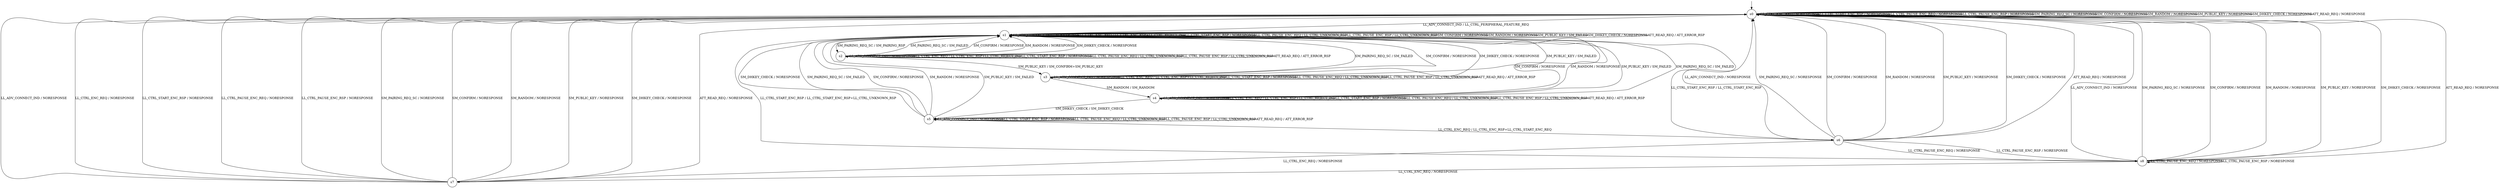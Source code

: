 digraph g {

	s0 [shape="circle" label="s0"];
	s1 [shape="circle" label="s1"];
	s2 [shape="circle" label="s2"];
	s3 [shape="circle" label="s3"];
	s4 [shape="circle" label="s4"];
	s5 [shape="circle" label="s5"];
	s6 [shape="circle" label="s6"];
	s7 [shape="circle" label="s7"];
	s8 [shape="circle" label="s8"];
	s0 -> s1 [label="LL_ADV_CONNECT_IND / LL_CTRL_PERIPHERAL_FEATURE_REQ"];
	s0 -> s0 [label="LL_CTRL_ENC_REQ / NORESPONSE"];
	s0 -> s0 [label="LL_CTRL_START_ENC_RSP / NORESPONSE"];
	s0 -> s0 [label="LL_CTRL_PAUSE_ENC_REQ / NORESPONSE"];
	s0 -> s0 [label="LL_CTRL_PAUSE_ENC_RSP / NORESPONSE"];
	s0 -> s0 [label="SM_PAIRING_REQ_SC / NORESPONSE"];
	s0 -> s0 [label="SM_CONFIRM / NORESPONSE"];
	s0 -> s0 [label="SM_RANDOM / NORESPONSE"];
	s0 -> s0 [label="SM_PUBLIC_KEY / NORESPONSE"];
	s0 -> s0 [label="SM_DHKEY_CHECK / NORESPONSE"];
	s0 -> s0 [label="ATT_READ_REQ / NORESPONSE"];
	s1 -> s1 [label="LL_ADV_CONNECT_IND / NORESPONSE"];
	s1 -> s1 [label="LL_CTRL_ENC_REQ / LL_CTRL_ENC_RSP+LL_CTRL_REJECT_IND"];
	s1 -> s1 [label="LL_CTRL_START_ENC_RSP / NORESPONSE"];
	s1 -> s1 [label="LL_CTRL_PAUSE_ENC_REQ / LL_CTRL_UNKNOWN_RSP"];
	s1 -> s1 [label="LL_CTRL_PAUSE_ENC_RSP / LL_CTRL_UNKNOWN_RSP"];
	s1 -> s2 [label="SM_PAIRING_REQ_SC / SM_PAIRING_RSP"];
	s1 -> s1 [label="SM_CONFIRM / NORESPONSE"];
	s1 -> s1 [label="SM_RANDOM / NORESPONSE"];
	s1 -> s1 [label="SM_PUBLIC_KEY / SM_FAILED"];
	s1 -> s1 [label="SM_DHKEY_CHECK / NORESPONSE"];
	s1 -> s1 [label="ATT_READ_REQ / ATT_ERROR_RSP"];
	s2 -> s2 [label="LL_ADV_CONNECT_IND / NORESPONSE"];
	s2 -> s2 [label="LL_CTRL_ENC_REQ / LL_CTRL_ENC_RSP+LL_CTRL_REJECT_IND"];
	s2 -> s2 [label="LL_CTRL_START_ENC_RSP / NORESPONSE"];
	s2 -> s2 [label="LL_CTRL_PAUSE_ENC_REQ / LL_CTRL_UNKNOWN_RSP"];
	s2 -> s2 [label="LL_CTRL_PAUSE_ENC_RSP / LL_CTRL_UNKNOWN_RSP"];
	s2 -> s1 [label="SM_PAIRING_REQ_SC / SM_FAILED"];
	s2 -> s1 [label="SM_CONFIRM / NORESPONSE"];
	s2 -> s1 [label="SM_RANDOM / NORESPONSE"];
	s2 -> s3 [label="SM_PUBLIC_KEY / SM_CONFIRM+SM_PUBLIC_KEY"];
	s2 -> s1 [label="SM_DHKEY_CHECK / NORESPONSE"];
	s2 -> s2 [label="ATT_READ_REQ / ATT_ERROR_RSP"];
	s3 -> s3 [label="LL_ADV_CONNECT_IND / NORESPONSE"];
	s3 -> s3 [label="LL_CTRL_ENC_REQ / LL_CTRL_ENC_RSP+LL_CTRL_REJECT_IND"];
	s3 -> s3 [label="LL_CTRL_START_ENC_RSP / NORESPONSE"];
	s3 -> s3 [label="LL_CTRL_PAUSE_ENC_REQ / LL_CTRL_UNKNOWN_RSP"];
	s3 -> s3 [label="LL_CTRL_PAUSE_ENC_RSP / LL_CTRL_UNKNOWN_RSP"];
	s3 -> s1 [label="SM_PAIRING_REQ_SC / SM_FAILED"];
	s3 -> s1 [label="SM_CONFIRM / NORESPONSE"];
	s3 -> s4 [label="SM_RANDOM / SM_RANDOM"];
	s3 -> s1 [label="SM_PUBLIC_KEY / SM_FAILED"];
	s3 -> s1 [label="SM_DHKEY_CHECK / NORESPONSE"];
	s3 -> s3 [label="ATT_READ_REQ / ATT_ERROR_RSP"];
	s4 -> s4 [label="LL_ADV_CONNECT_IND / NORESPONSE"];
	s4 -> s4 [label="LL_CTRL_ENC_REQ / LL_CTRL_ENC_RSP+LL_CTRL_REJECT_IND"];
	s4 -> s4 [label="LL_CTRL_START_ENC_RSP / NORESPONSE"];
	s4 -> s4 [label="LL_CTRL_PAUSE_ENC_REQ / LL_CTRL_UNKNOWN_RSP"];
	s4 -> s4 [label="LL_CTRL_PAUSE_ENC_RSP / LL_CTRL_UNKNOWN_RSP"];
	s4 -> s1 [label="SM_PAIRING_REQ_SC / SM_FAILED"];
	s4 -> s1 [label="SM_CONFIRM / NORESPONSE"];
	s4 -> s1 [label="SM_RANDOM / NORESPONSE"];
	s4 -> s1 [label="SM_PUBLIC_KEY / SM_FAILED"];
	s4 -> s5 [label="SM_DHKEY_CHECK / SM_DHKEY_CHECK"];
	s4 -> s4 [label="ATT_READ_REQ / ATT_ERROR_RSP"];
	s5 -> s5 [label="LL_ADV_CONNECT_IND / NORESPONSE"];
	s5 -> s6 [label="LL_CTRL_ENC_REQ / LL_CTRL_ENC_RSP+LL_CTRL_START_ENC_REQ"];
	s5 -> s5 [label="LL_CTRL_START_ENC_RSP / NORESPONSE"];
	s5 -> s5 [label="LL_CTRL_PAUSE_ENC_REQ / LL_CTRL_UNKNOWN_RSP"];
	s5 -> s5 [label="LL_CTRL_PAUSE_ENC_RSP / LL_CTRL_UNKNOWN_RSP"];
	s5 -> s1 [label="SM_PAIRING_REQ_SC / SM_FAILED"];
	s5 -> s1 [label="SM_CONFIRM / NORESPONSE"];
	s5 -> s1 [label="SM_RANDOM / NORESPONSE"];
	s5 -> s1 [label="SM_PUBLIC_KEY / SM_FAILED"];
	s5 -> s1 [label="SM_DHKEY_CHECK / NORESPONSE"];
	s5 -> s5 [label="ATT_READ_REQ / ATT_ERROR_RSP"];
	s6 -> s0 [label="LL_ADV_CONNECT_IND / NORESPONSE"];
	s6 -> s7 [label="LL_CTRL_ENC_REQ / NORESPONSE"];
	s6 -> s1 [label="LL_CTRL_START_ENC_RSP / LL_CTRL_START_ENC_RSP"];
	s6 -> s8 [label="LL_CTRL_PAUSE_ENC_REQ / NORESPONSE"];
	s6 -> s8 [label="LL_CTRL_PAUSE_ENC_RSP / NORESPONSE"];
	s6 -> s0 [label="SM_PAIRING_REQ_SC / NORESPONSE"];
	s6 -> s0 [label="SM_CONFIRM / NORESPONSE"];
	s6 -> s0 [label="SM_RANDOM / NORESPONSE"];
	s6 -> s0 [label="SM_PUBLIC_KEY / NORESPONSE"];
	s6 -> s0 [label="SM_DHKEY_CHECK / NORESPONSE"];
	s6 -> s0 [label="ATT_READ_REQ / NORESPONSE"];
	s7 -> s0 [label="LL_ADV_CONNECT_IND / NORESPONSE"];
	s7 -> s0 [label="LL_CTRL_ENC_REQ / NORESPONSE"];
	s7 -> s0 [label="LL_CTRL_START_ENC_RSP / NORESPONSE"];
	s7 -> s0 [label="LL_CTRL_PAUSE_ENC_REQ / NORESPONSE"];
	s7 -> s0 [label="LL_CTRL_PAUSE_ENC_RSP / NORESPONSE"];
	s7 -> s0 [label="SM_PAIRING_REQ_SC / NORESPONSE"];
	s7 -> s0 [label="SM_CONFIRM / NORESPONSE"];
	s7 -> s0 [label="SM_RANDOM / NORESPONSE"];
	s7 -> s0 [label="SM_PUBLIC_KEY / NORESPONSE"];
	s7 -> s0 [label="SM_DHKEY_CHECK / NORESPONSE"];
	s7 -> s0 [label="ATT_READ_REQ / NORESPONSE"];
	s8 -> s0 [label="LL_ADV_CONNECT_IND / NORESPONSE"];
	s8 -> s7 [label="LL_CTRL_ENC_REQ / NORESPONSE"];
	s8 -> s1 [label="LL_CTRL_START_ENC_RSP / LL_CTRL_START_ENC_RSP+LL_CTRL_UNKNOWN_RSP"];
	s8 -> s8 [label="LL_CTRL_PAUSE_ENC_REQ / NORESPONSE"];
	s8 -> s8 [label="LL_CTRL_PAUSE_ENC_RSP / NORESPONSE"];
	s8 -> s0 [label="SM_PAIRING_REQ_SC / NORESPONSE"];
	s8 -> s0 [label="SM_CONFIRM / NORESPONSE"];
	s8 -> s0 [label="SM_RANDOM / NORESPONSE"];
	s8 -> s0 [label="SM_PUBLIC_KEY / NORESPONSE"];
	s8 -> s0 [label="SM_DHKEY_CHECK / NORESPONSE"];
	s8 -> s0 [label="ATT_READ_REQ / NORESPONSE"];

__start0 [label="" shape="none" width="0" height="0"];
__start0 -> s0;

}
